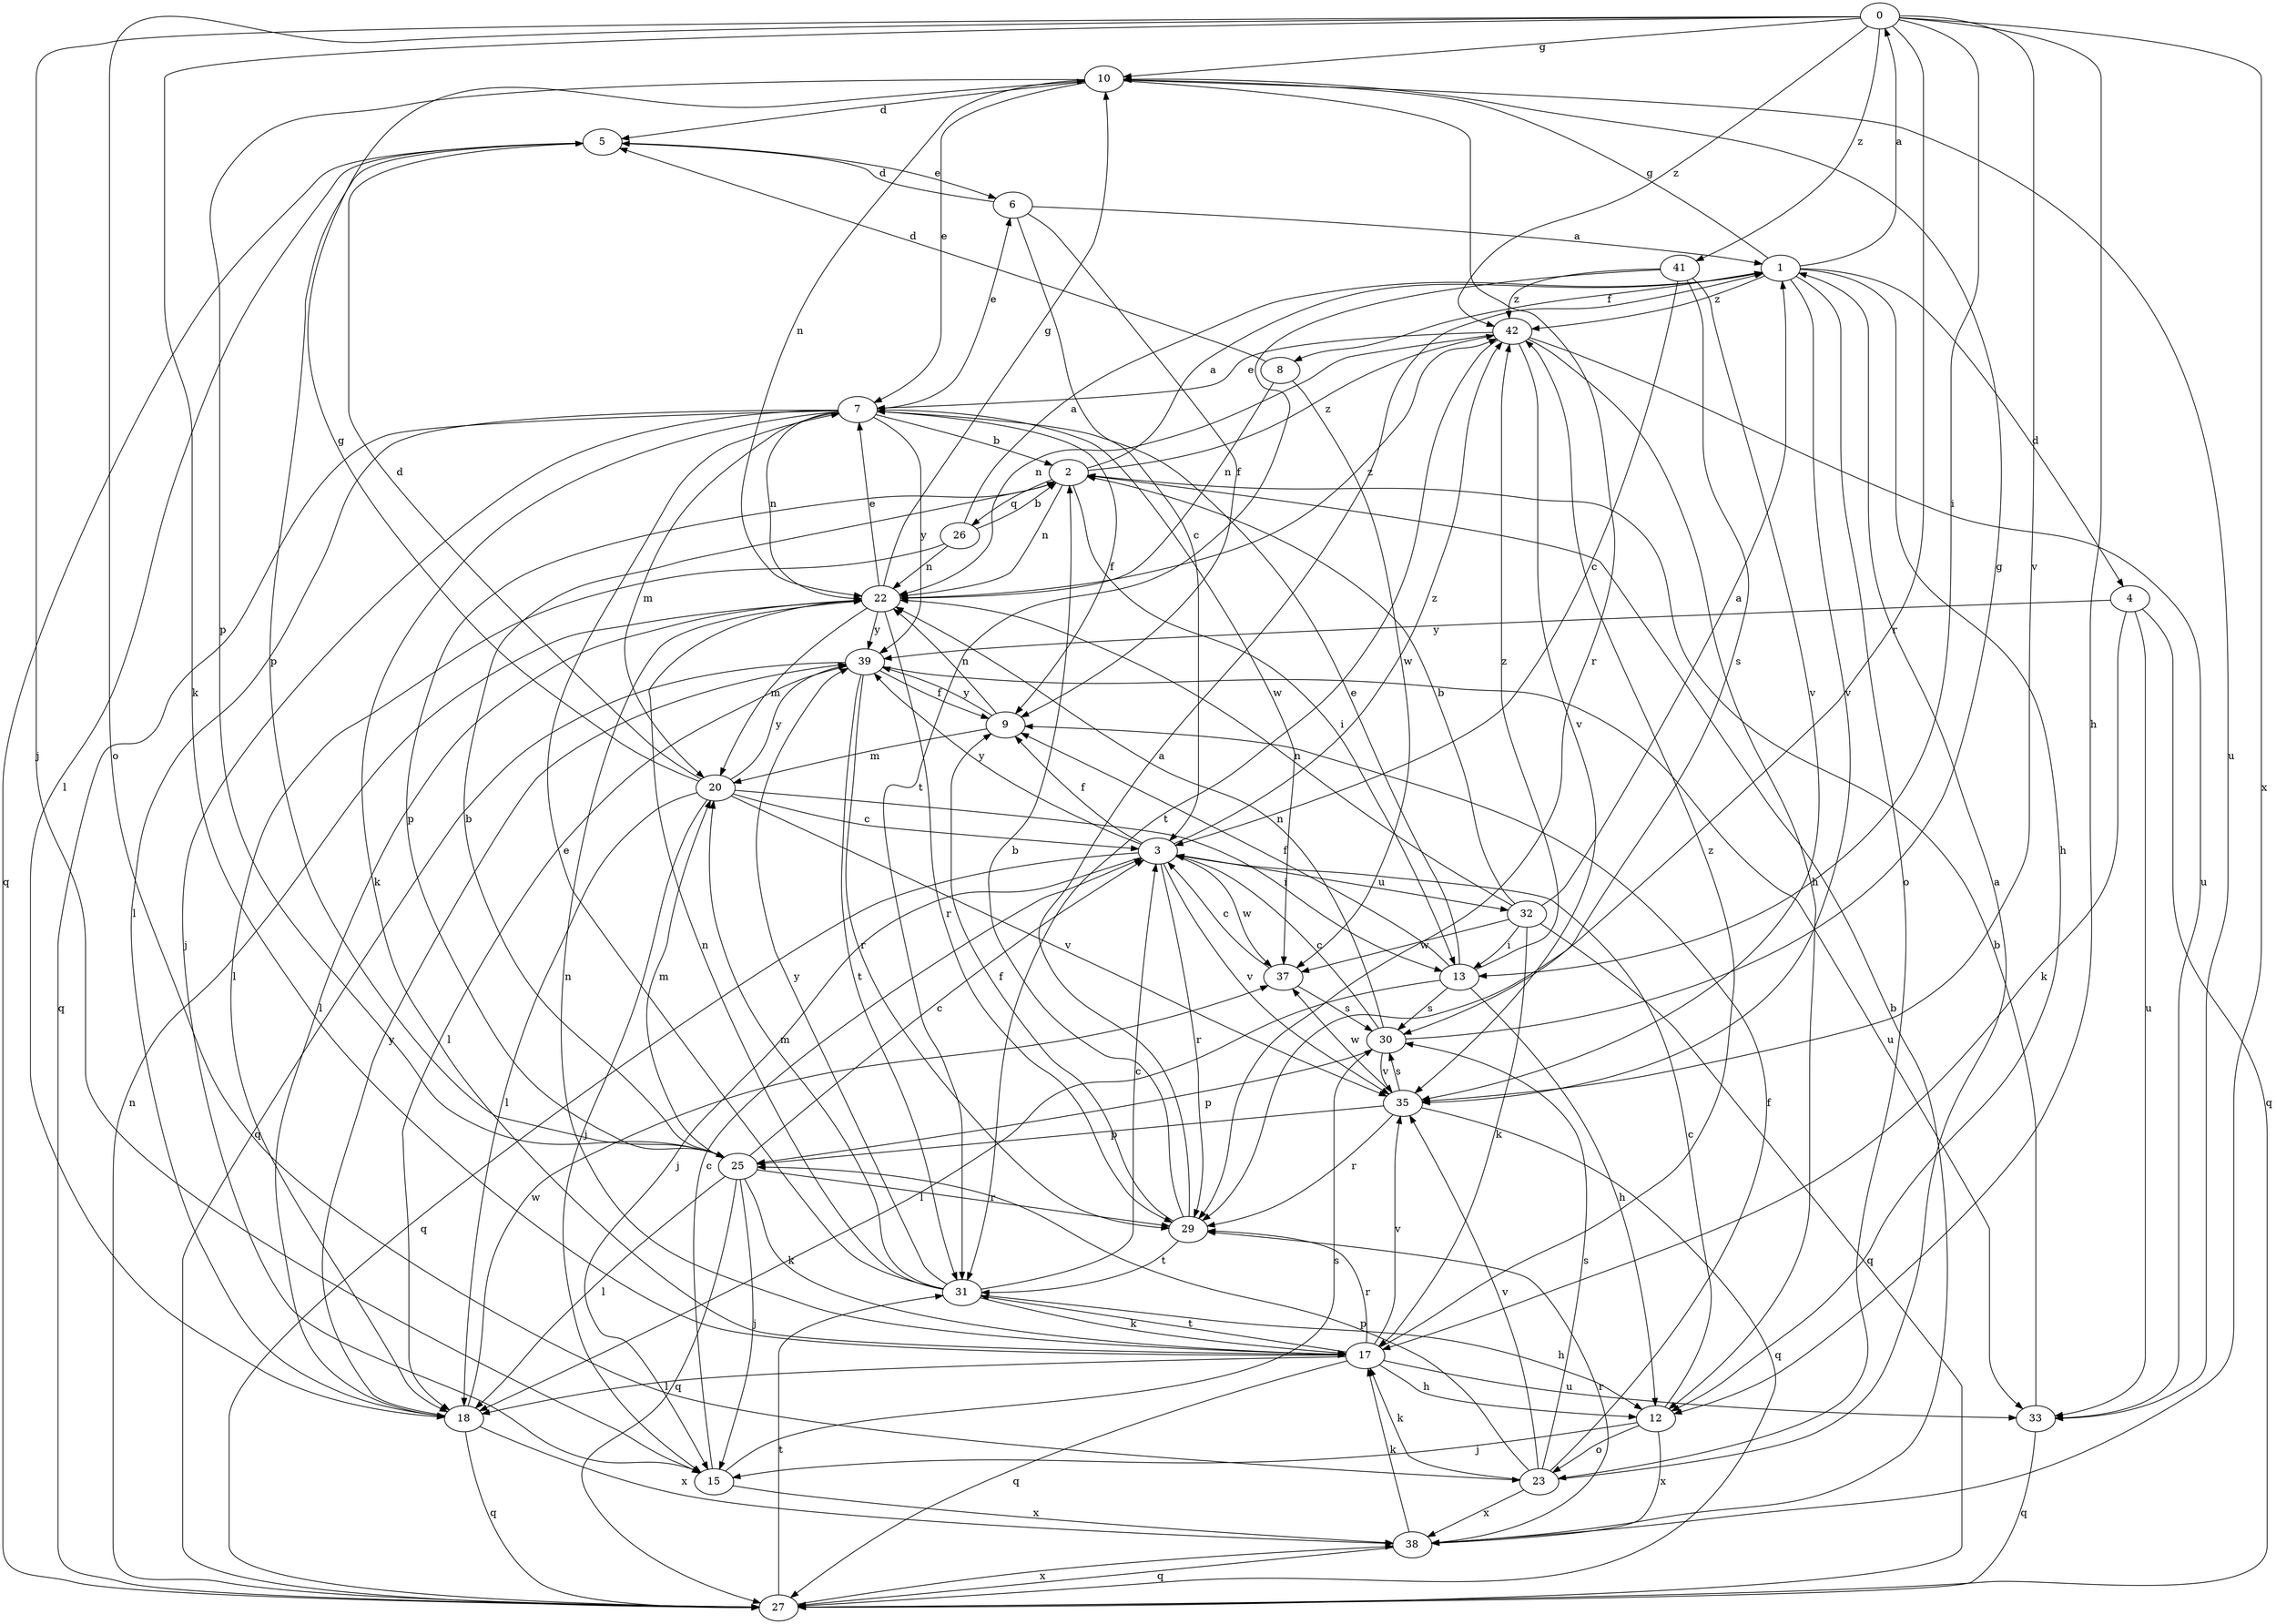 strict digraph  {
0;
1;
2;
3;
4;
5;
6;
7;
8;
9;
10;
12;
13;
15;
17;
18;
20;
22;
23;
25;
26;
27;
29;
30;
31;
32;
33;
35;
37;
38;
39;
41;
42;
0 -> 10  [label=g];
0 -> 12  [label=h];
0 -> 13  [label=i];
0 -> 15  [label=j];
0 -> 17  [label=k];
0 -> 23  [label=o];
0 -> 29  [label=r];
0 -> 35  [label=v];
0 -> 38  [label=x];
0 -> 41  [label=z];
0 -> 42  [label=z];
1 -> 0  [label=a];
1 -> 4  [label=d];
1 -> 8  [label=f];
1 -> 10  [label=g];
1 -> 12  [label=h];
1 -> 23  [label=o];
1 -> 35  [label=v];
1 -> 42  [label=z];
2 -> 1  [label=a];
2 -> 13  [label=i];
2 -> 22  [label=n];
2 -> 25  [label=p];
2 -> 26  [label=q];
2 -> 42  [label=z];
3 -> 9  [label=f];
3 -> 15  [label=j];
3 -> 27  [label=q];
3 -> 29  [label=r];
3 -> 32  [label=u];
3 -> 35  [label=v];
3 -> 37  [label=w];
3 -> 39  [label=y];
3 -> 42  [label=z];
4 -> 17  [label=k];
4 -> 27  [label=q];
4 -> 33  [label=u];
4 -> 39  [label=y];
5 -> 6  [label=e];
5 -> 18  [label=l];
5 -> 25  [label=p];
5 -> 27  [label=q];
6 -> 1  [label=a];
6 -> 3  [label=c];
6 -> 5  [label=d];
6 -> 9  [label=f];
7 -> 2  [label=b];
7 -> 6  [label=e];
7 -> 9  [label=f];
7 -> 15  [label=j];
7 -> 17  [label=k];
7 -> 18  [label=l];
7 -> 20  [label=m];
7 -> 22  [label=n];
7 -> 27  [label=q];
7 -> 37  [label=w];
7 -> 39  [label=y];
8 -> 5  [label=d];
8 -> 22  [label=n];
8 -> 37  [label=w];
9 -> 20  [label=m];
9 -> 22  [label=n];
9 -> 39  [label=y];
10 -> 5  [label=d];
10 -> 7  [label=e];
10 -> 22  [label=n];
10 -> 25  [label=p];
10 -> 29  [label=r];
10 -> 33  [label=u];
12 -> 3  [label=c];
12 -> 15  [label=j];
12 -> 23  [label=o];
12 -> 38  [label=x];
13 -> 7  [label=e];
13 -> 9  [label=f];
13 -> 12  [label=h];
13 -> 18  [label=l];
13 -> 30  [label=s];
13 -> 42  [label=z];
15 -> 3  [label=c];
15 -> 30  [label=s];
15 -> 38  [label=x];
17 -> 12  [label=h];
17 -> 18  [label=l];
17 -> 22  [label=n];
17 -> 27  [label=q];
17 -> 29  [label=r];
17 -> 31  [label=t];
17 -> 33  [label=u];
17 -> 35  [label=v];
17 -> 42  [label=z];
18 -> 27  [label=q];
18 -> 37  [label=w];
18 -> 38  [label=x];
18 -> 39  [label=y];
20 -> 3  [label=c];
20 -> 5  [label=d];
20 -> 10  [label=g];
20 -> 13  [label=i];
20 -> 15  [label=j];
20 -> 18  [label=l];
20 -> 35  [label=v];
20 -> 39  [label=y];
22 -> 7  [label=e];
22 -> 10  [label=g];
22 -> 18  [label=l];
22 -> 20  [label=m];
22 -> 29  [label=r];
22 -> 39  [label=y];
22 -> 42  [label=z];
23 -> 1  [label=a];
23 -> 9  [label=f];
23 -> 17  [label=k];
23 -> 25  [label=p];
23 -> 30  [label=s];
23 -> 35  [label=v];
23 -> 38  [label=x];
25 -> 2  [label=b];
25 -> 3  [label=c];
25 -> 15  [label=j];
25 -> 17  [label=k];
25 -> 18  [label=l];
25 -> 20  [label=m];
25 -> 27  [label=q];
25 -> 29  [label=r];
26 -> 1  [label=a];
26 -> 2  [label=b];
26 -> 18  [label=l];
26 -> 22  [label=n];
27 -> 22  [label=n];
27 -> 31  [label=t];
27 -> 38  [label=x];
29 -> 1  [label=a];
29 -> 2  [label=b];
29 -> 9  [label=f];
29 -> 31  [label=t];
30 -> 3  [label=c];
30 -> 10  [label=g];
30 -> 22  [label=n];
30 -> 25  [label=p];
30 -> 35  [label=v];
31 -> 3  [label=c];
31 -> 7  [label=e];
31 -> 12  [label=h];
31 -> 17  [label=k];
31 -> 20  [label=m];
31 -> 22  [label=n];
31 -> 39  [label=y];
32 -> 1  [label=a];
32 -> 2  [label=b];
32 -> 13  [label=i];
32 -> 17  [label=k];
32 -> 22  [label=n];
32 -> 27  [label=q];
32 -> 37  [label=w];
33 -> 2  [label=b];
33 -> 27  [label=q];
35 -> 25  [label=p];
35 -> 27  [label=q];
35 -> 29  [label=r];
35 -> 30  [label=s];
35 -> 37  [label=w];
37 -> 3  [label=c];
37 -> 30  [label=s];
38 -> 2  [label=b];
38 -> 17  [label=k];
38 -> 27  [label=q];
38 -> 29  [label=r];
39 -> 9  [label=f];
39 -> 18  [label=l];
39 -> 27  [label=q];
39 -> 29  [label=r];
39 -> 31  [label=t];
39 -> 33  [label=u];
41 -> 3  [label=c];
41 -> 30  [label=s];
41 -> 31  [label=t];
41 -> 35  [label=v];
41 -> 42  [label=z];
42 -> 7  [label=e];
42 -> 12  [label=h];
42 -> 22  [label=n];
42 -> 31  [label=t];
42 -> 33  [label=u];
42 -> 35  [label=v];
}

